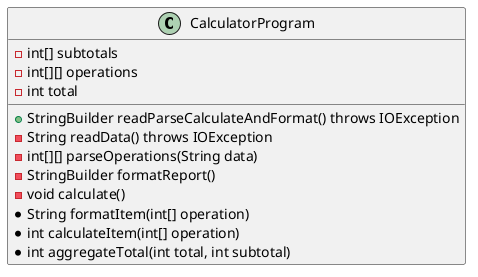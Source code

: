 @startuml

class CalculatorProgram {
    - int[] subtotals
    - int[][] operations
    - int total

    + StringBuilder readParseCalculateAndFormat() throws IOException
    - String readData() throws IOException
    - int[][] parseOperations(String data)
    - StringBuilder formatReport()
    - void calculate()
    * String formatItem(int[] operation) 
    * int calculateItem(int[] operation)
    * int aggregateTotal(int total, int subtotal)
}

@enduml